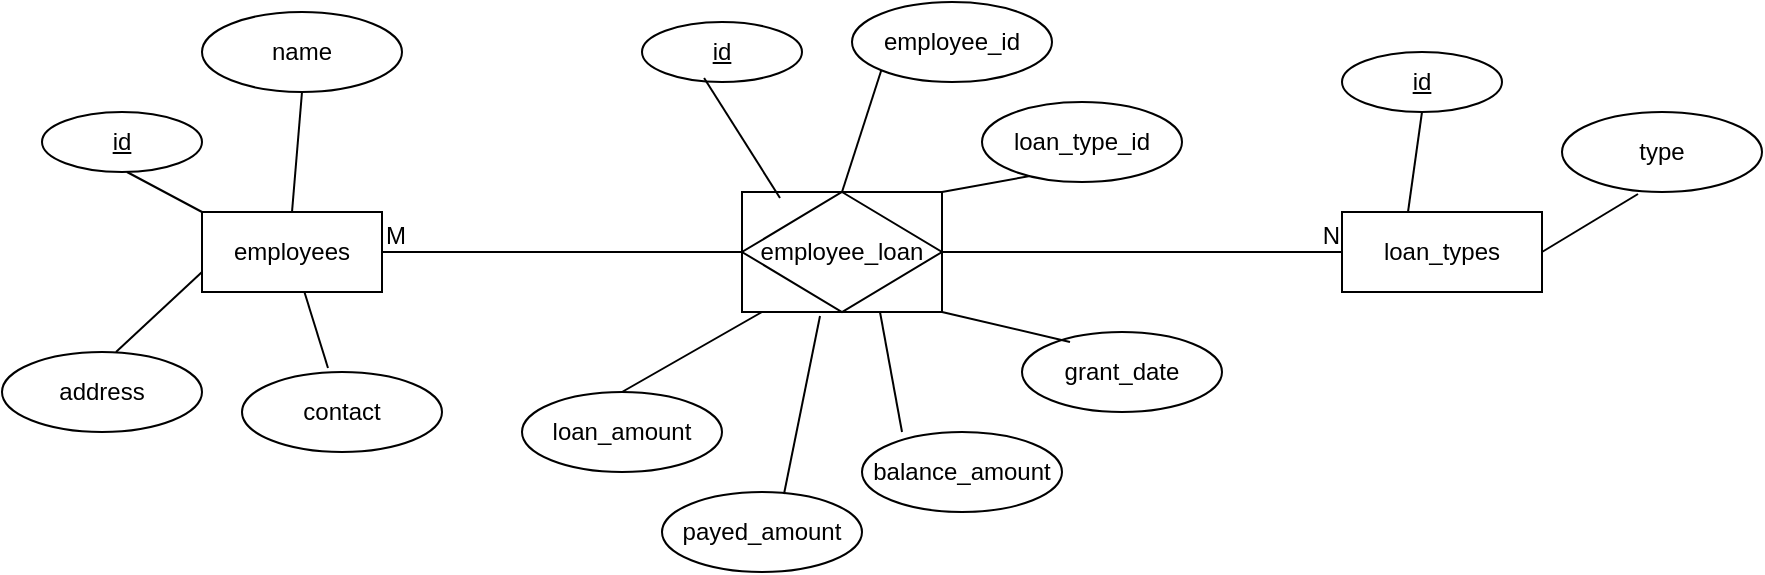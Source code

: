 <mxfile version="24.2.1" type="device">
  <diagram name="Page-1" id="-RjFL5D9EAI7xjsFXRGc">
    <mxGraphModel dx="880" dy="447" grid="1" gridSize="10" guides="1" tooltips="1" connect="1" arrows="1" fold="1" page="1" pageScale="1" pageWidth="850" pageHeight="1100" math="0" shadow="0">
      <root>
        <mxCell id="0" />
        <mxCell id="1" parent="0" />
        <mxCell id="QEk8LFcl2dOFlMEfwZ7T-1" value="employees" style="rounded=0;whiteSpace=wrap;html=1;" vertex="1" parent="1">
          <mxGeometry x="100" y="220" width="90" height="40" as="geometry" />
        </mxCell>
        <mxCell id="QEk8LFcl2dOFlMEfwZ7T-2" value="id" style="ellipse;whiteSpace=wrap;html=1;align=center;fontStyle=4;" vertex="1" parent="1">
          <mxGeometry x="20" y="170" width="80" height="30" as="geometry" />
        </mxCell>
        <mxCell id="QEk8LFcl2dOFlMEfwZ7T-3" value="name" style="ellipse;whiteSpace=wrap;html=1;align=center;" vertex="1" parent="1">
          <mxGeometry x="100" y="120" width="100" height="40" as="geometry" />
        </mxCell>
        <mxCell id="QEk8LFcl2dOFlMEfwZ7T-4" value="address" style="ellipse;whiteSpace=wrap;html=1;align=center;" vertex="1" parent="1">
          <mxGeometry y="290" width="100" height="40" as="geometry" />
        </mxCell>
        <mxCell id="QEk8LFcl2dOFlMEfwZ7T-5" value="contact" style="ellipse;whiteSpace=wrap;html=1;align=center;" vertex="1" parent="1">
          <mxGeometry x="120" y="300" width="100" height="40" as="geometry" />
        </mxCell>
        <mxCell id="QEk8LFcl2dOFlMEfwZ7T-7" value="" style="endArrow=none;html=1;rounded=0;entryX=0.5;entryY=1;entryDx=0;entryDy=0;exitX=0.5;exitY=0;exitDx=0;exitDy=0;" edge="1" parent="1" source="QEk8LFcl2dOFlMEfwZ7T-1" target="QEk8LFcl2dOFlMEfwZ7T-3">
          <mxGeometry width="50" height="50" relative="1" as="geometry">
            <mxPoint x="400" y="260" as="sourcePoint" />
            <mxPoint x="450" y="210" as="targetPoint" />
          </mxGeometry>
        </mxCell>
        <mxCell id="QEk8LFcl2dOFlMEfwZ7T-8" value="" style="endArrow=none;html=1;rounded=0;entryX=0.5;entryY=1;entryDx=0;entryDy=0;exitX=0;exitY=0;exitDx=0;exitDy=0;" edge="1" parent="1" source="QEk8LFcl2dOFlMEfwZ7T-1">
          <mxGeometry width="50" height="50" relative="1" as="geometry">
            <mxPoint x="57.5" y="260" as="sourcePoint" />
            <mxPoint x="62.5" y="200" as="targetPoint" />
          </mxGeometry>
        </mxCell>
        <mxCell id="QEk8LFcl2dOFlMEfwZ7T-9" value="" style="endArrow=none;html=1;rounded=0;entryX=0.57;entryY=0;entryDx=0;entryDy=0;exitX=0;exitY=0.75;exitDx=0;exitDy=0;entryPerimeter=0;exitPerimeter=0;" edge="1" parent="1" source="QEk8LFcl2dOFlMEfwZ7T-1" target="QEk8LFcl2dOFlMEfwZ7T-4">
          <mxGeometry width="50" height="50" relative="1" as="geometry">
            <mxPoint x="97.5" y="260" as="sourcePoint" />
            <mxPoint x="60" y="240" as="targetPoint" />
          </mxGeometry>
        </mxCell>
        <mxCell id="QEk8LFcl2dOFlMEfwZ7T-10" value="" style="endArrow=none;html=1;rounded=0;entryX=0.43;entryY=-0.05;entryDx=0;entryDy=0;entryPerimeter=0;" edge="1" parent="1" source="QEk8LFcl2dOFlMEfwZ7T-1" target="QEk8LFcl2dOFlMEfwZ7T-5">
          <mxGeometry width="50" height="50" relative="1" as="geometry">
            <mxPoint x="171.5" y="260" as="sourcePoint" />
            <mxPoint x="128.5" y="300" as="targetPoint" />
          </mxGeometry>
        </mxCell>
        <mxCell id="QEk8LFcl2dOFlMEfwZ7T-12" value="loan_types" style="whiteSpace=wrap;html=1;align=center;" vertex="1" parent="1">
          <mxGeometry x="670" y="220" width="100" height="40" as="geometry" />
        </mxCell>
        <mxCell id="QEk8LFcl2dOFlMEfwZ7T-13" value="id" style="ellipse;whiteSpace=wrap;html=1;align=center;fontStyle=4;" vertex="1" parent="1">
          <mxGeometry x="670" y="140" width="80" height="30" as="geometry" />
        </mxCell>
        <mxCell id="QEk8LFcl2dOFlMEfwZ7T-15" value="type" style="ellipse;whiteSpace=wrap;html=1;align=center;" vertex="1" parent="1">
          <mxGeometry x="780" y="170" width="100" height="40" as="geometry" />
        </mxCell>
        <mxCell id="QEk8LFcl2dOFlMEfwZ7T-18" value="" style="endArrow=none;html=1;rounded=0;entryX=0.5;entryY=1;entryDx=0;entryDy=0;exitX=0.33;exitY=0;exitDx=0;exitDy=0;exitPerimeter=0;" edge="1" parent="1" source="QEk8LFcl2dOFlMEfwZ7T-12" target="QEk8LFcl2dOFlMEfwZ7T-13">
          <mxGeometry width="50" height="50" relative="1" as="geometry">
            <mxPoint x="710" y="230" as="sourcePoint" />
            <mxPoint x="715" y="170" as="targetPoint" />
          </mxGeometry>
        </mxCell>
        <mxCell id="QEk8LFcl2dOFlMEfwZ7T-19" value="" style="endArrow=none;html=1;rounded=0;entryX=0.38;entryY=1.025;entryDx=0;entryDy=0;exitX=1;exitY=0.5;exitDx=0;exitDy=0;entryPerimeter=0;" edge="1" parent="1" source="QEk8LFcl2dOFlMEfwZ7T-12" target="QEk8LFcl2dOFlMEfwZ7T-15">
          <mxGeometry width="50" height="50" relative="1" as="geometry">
            <mxPoint x="830.98" y="257.99" as="sourcePoint" />
            <mxPoint x="828.98" y="209.99" as="targetPoint" />
          </mxGeometry>
        </mxCell>
        <mxCell id="QEk8LFcl2dOFlMEfwZ7T-20" value="" style="endArrow=none;html=1;rounded=0;entryX=0;entryY=0.5;entryDx=0;entryDy=0;" edge="1" parent="1" source="QEk8LFcl2dOFlMEfwZ7T-23" target="QEk8LFcl2dOFlMEfwZ7T-12">
          <mxGeometry relative="1" as="geometry">
            <mxPoint x="190" y="240" as="sourcePoint" />
            <mxPoint x="350" y="240" as="targetPoint" />
          </mxGeometry>
        </mxCell>
        <mxCell id="QEk8LFcl2dOFlMEfwZ7T-22" value="N" style="resizable=0;html=1;whiteSpace=wrap;align=right;verticalAlign=bottom;" connectable="0" vertex="1" parent="QEk8LFcl2dOFlMEfwZ7T-20">
          <mxGeometry x="1" relative="1" as="geometry" />
        </mxCell>
        <mxCell id="QEk8LFcl2dOFlMEfwZ7T-24" value="" style="endArrow=none;html=1;rounded=0;entryX=0;entryY=0.5;entryDx=0;entryDy=0;" edge="1" parent="1" target="QEk8LFcl2dOFlMEfwZ7T-23">
          <mxGeometry relative="1" as="geometry">
            <mxPoint x="190" y="240" as="sourcePoint" />
            <mxPoint x="670" y="240" as="targetPoint" />
          </mxGeometry>
        </mxCell>
        <mxCell id="QEk8LFcl2dOFlMEfwZ7T-25" value="M" style="resizable=0;html=1;whiteSpace=wrap;align=left;verticalAlign=bottom;" connectable="0" vertex="1" parent="QEk8LFcl2dOFlMEfwZ7T-24">
          <mxGeometry x="-1" relative="1" as="geometry" />
        </mxCell>
        <mxCell id="QEk8LFcl2dOFlMEfwZ7T-23" value="employee_loan" style="shape=associativeEntity;whiteSpace=wrap;html=1;align=center;" vertex="1" parent="1">
          <mxGeometry x="370" y="210" width="100" height="60" as="geometry" />
        </mxCell>
        <mxCell id="QEk8LFcl2dOFlMEfwZ7T-27" value="id" style="ellipse;whiteSpace=wrap;html=1;align=center;fontStyle=4;" vertex="1" parent="1">
          <mxGeometry x="320" y="125" width="80" height="30" as="geometry" />
        </mxCell>
        <mxCell id="QEk8LFcl2dOFlMEfwZ7T-28" value="" style="endArrow=none;html=1;rounded=0;exitX=0.19;exitY=0.05;exitDx=0;exitDy=0;exitPerimeter=0;entryX=0.388;entryY=0.933;entryDx=0;entryDy=0;entryPerimeter=0;" edge="1" parent="1" source="QEk8LFcl2dOFlMEfwZ7T-23" target="QEk8LFcl2dOFlMEfwZ7T-27">
          <mxGeometry width="50" height="50" relative="1" as="geometry">
            <mxPoint x="356.5" y="210" as="sourcePoint" />
            <mxPoint x="360" y="170" as="targetPoint" />
          </mxGeometry>
        </mxCell>
        <mxCell id="QEk8LFcl2dOFlMEfwZ7T-29" value="employee_id" style="ellipse;whiteSpace=wrap;html=1;align=center;" vertex="1" parent="1">
          <mxGeometry x="425" y="115" width="100" height="40" as="geometry" />
        </mxCell>
        <mxCell id="QEk8LFcl2dOFlMEfwZ7T-30" value="loan_type_id" style="ellipse;whiteSpace=wrap;html=1;align=center;" vertex="1" parent="1">
          <mxGeometry x="490" y="165" width="100" height="40" as="geometry" />
        </mxCell>
        <mxCell id="QEk8LFcl2dOFlMEfwZ7T-31" value="loan_amount" style="ellipse;whiteSpace=wrap;html=1;align=center;" vertex="1" parent="1">
          <mxGeometry x="260" y="310" width="100" height="40" as="geometry" />
        </mxCell>
        <mxCell id="QEk8LFcl2dOFlMEfwZ7T-32" value="payed_amount" style="ellipse;whiteSpace=wrap;html=1;align=center;" vertex="1" parent="1">
          <mxGeometry x="330" y="360" width="100" height="40" as="geometry" />
        </mxCell>
        <mxCell id="QEk8LFcl2dOFlMEfwZ7T-33" value="balance_amount" style="ellipse;whiteSpace=wrap;html=1;align=center;" vertex="1" parent="1">
          <mxGeometry x="430" y="330" width="100" height="40" as="geometry" />
        </mxCell>
        <mxCell id="QEk8LFcl2dOFlMEfwZ7T-34" value="grant_date" style="ellipse;whiteSpace=wrap;html=1;align=center;" vertex="1" parent="1">
          <mxGeometry x="510" y="280" width="100" height="40" as="geometry" />
        </mxCell>
        <mxCell id="QEk8LFcl2dOFlMEfwZ7T-35" value="" style="endArrow=none;html=1;rounded=0;exitX=0.5;exitY=0;exitDx=0;exitDy=0;entryX=0;entryY=1;entryDx=0;entryDy=0;" edge="1" parent="1" source="QEk8LFcl2dOFlMEfwZ7T-23" target="QEk8LFcl2dOFlMEfwZ7T-29">
          <mxGeometry width="50" height="50" relative="1" as="geometry">
            <mxPoint x="399" y="223" as="sourcePoint" />
            <mxPoint x="361" y="163" as="targetPoint" />
          </mxGeometry>
        </mxCell>
        <mxCell id="QEk8LFcl2dOFlMEfwZ7T-36" value="" style="endArrow=none;html=1;rounded=0;exitX=1;exitY=0;exitDx=0;exitDy=0;entryX=0.24;entryY=0.925;entryDx=0;entryDy=0;entryPerimeter=0;" edge="1" parent="1" source="QEk8LFcl2dOFlMEfwZ7T-23" target="QEk8LFcl2dOFlMEfwZ7T-30">
          <mxGeometry width="50" height="50" relative="1" as="geometry">
            <mxPoint x="409" y="233" as="sourcePoint" />
            <mxPoint x="371" y="173" as="targetPoint" />
          </mxGeometry>
        </mxCell>
        <mxCell id="QEk8LFcl2dOFlMEfwZ7T-37" value="" style="endArrow=none;html=1;rounded=0;exitX=0.1;exitY=1;exitDx=0;exitDy=0;exitPerimeter=0;entryX=0.5;entryY=0;entryDx=0;entryDy=0;" edge="1" parent="1" source="QEk8LFcl2dOFlMEfwZ7T-23" target="QEk8LFcl2dOFlMEfwZ7T-31">
          <mxGeometry width="50" height="50" relative="1" as="geometry">
            <mxPoint x="419" y="243" as="sourcePoint" />
            <mxPoint x="381" y="183" as="targetPoint" />
          </mxGeometry>
        </mxCell>
        <mxCell id="QEk8LFcl2dOFlMEfwZ7T-38" value="" style="endArrow=none;html=1;rounded=0;exitX=0.39;exitY=1.033;exitDx=0;exitDy=0;exitPerimeter=0;entryX=0.61;entryY=0.025;entryDx=0;entryDy=0;entryPerimeter=0;" edge="1" parent="1" source="QEk8LFcl2dOFlMEfwZ7T-23" target="QEk8LFcl2dOFlMEfwZ7T-32">
          <mxGeometry width="50" height="50" relative="1" as="geometry">
            <mxPoint x="429" y="253" as="sourcePoint" />
            <mxPoint x="391" y="193" as="targetPoint" />
          </mxGeometry>
        </mxCell>
        <mxCell id="QEk8LFcl2dOFlMEfwZ7T-39" value="" style="endArrow=none;html=1;rounded=0;entryX=0.2;entryY=0;entryDx=0;entryDy=0;entryPerimeter=0;" edge="1" parent="1" target="QEk8LFcl2dOFlMEfwZ7T-33">
          <mxGeometry width="50" height="50" relative="1" as="geometry">
            <mxPoint x="439" y="270" as="sourcePoint" />
            <mxPoint x="401" y="203" as="targetPoint" />
          </mxGeometry>
        </mxCell>
        <mxCell id="QEk8LFcl2dOFlMEfwZ7T-40" value="" style="endArrow=none;html=1;rounded=0;exitX=1;exitY=1;exitDx=0;exitDy=0;entryX=0.24;entryY=0.125;entryDx=0;entryDy=0;entryPerimeter=0;" edge="1" parent="1" source="QEk8LFcl2dOFlMEfwZ7T-23" target="QEk8LFcl2dOFlMEfwZ7T-34">
          <mxGeometry width="50" height="50" relative="1" as="geometry">
            <mxPoint x="449" y="273" as="sourcePoint" />
            <mxPoint x="411" y="213" as="targetPoint" />
          </mxGeometry>
        </mxCell>
      </root>
    </mxGraphModel>
  </diagram>
</mxfile>
